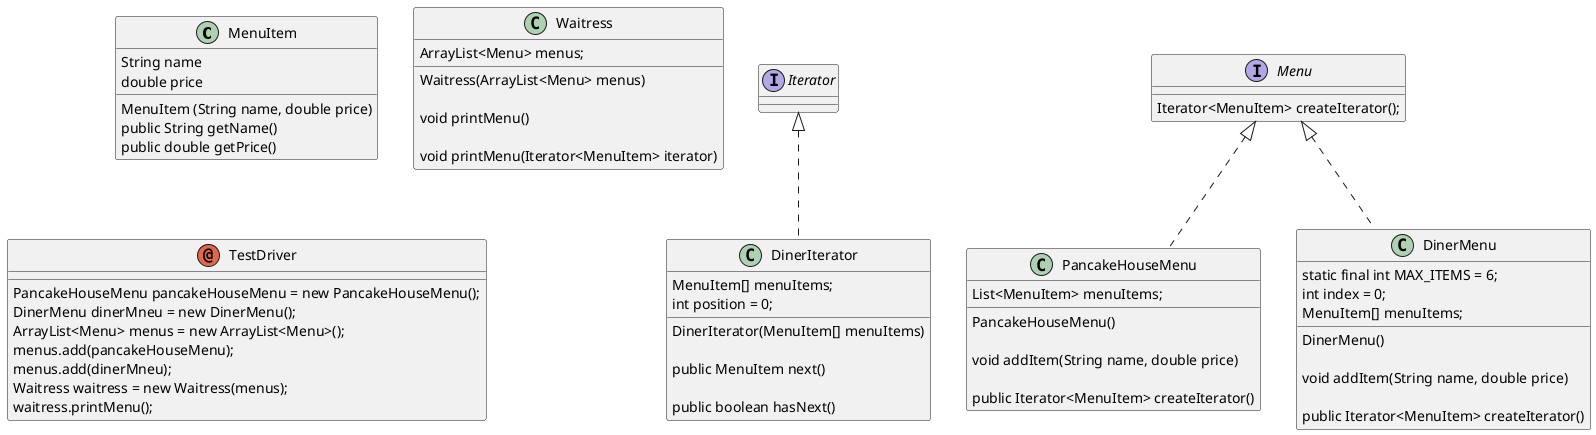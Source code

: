 @startuml uml

class MenuItem {
    String name
    double price

    MenuItem (String name, double price) 
    public String getName()
    public double getPrice()
}

class DinerIterator implements Iterator {
    MenuItem[] menuItems;
    int position = 0;

    DinerIterator(MenuItem[] menuItems)

    public MenuItem next()

    public boolean hasNext()
}

interface Menu {
    Iterator<MenuItem> createIterator();
}
class PancakeHouseMenu implements Menu {

    List<MenuItem> menuItems;

    PancakeHouseMenu()

    void addItem(String name, double price)

    public Iterator<MenuItem> createIterator()
}
class DinerMenu implements Menu {

    static final int MAX_ITEMS = 6;
    int index = 0;
    MenuItem[] menuItems;

    DinerMenu()

    void addItem(String name, double price)

    public Iterator<MenuItem> createIterator()
}

class Waitress {
    ArrayList<Menu> menus;

    Waitress(ArrayList<Menu> menus)

    void printMenu()

    void printMenu(Iterator<MenuItem> iterator)
}

annotation TestDriver {
        PancakeHouseMenu pancakeHouseMenu = new PancakeHouseMenu();
        DinerMenu dinerMneu = new DinerMenu();
        ArrayList<Menu> menus = new ArrayList<Menu>();
        menus.add(pancakeHouseMenu);
        menus.add(dinerMneu);
        Waitress waitress = new Waitress(menus);
        waitress.printMenu();
}

@enduml